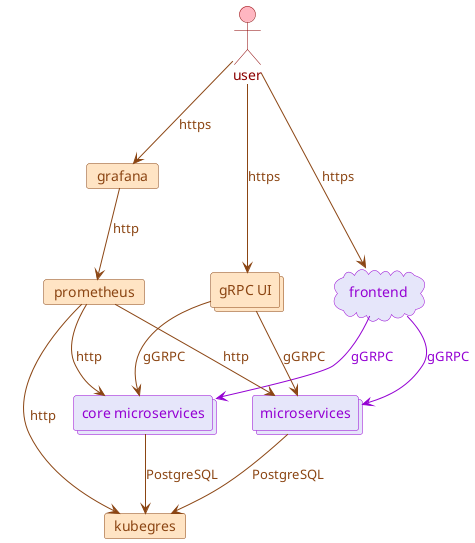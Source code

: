 @startuml
actor user as user #lightpink;line:darkred;text:darkred

' APP
cloud       "frontend"      as frontend     #lavender;line:darkviolet;text:darkviolet
collections "microservices" as microservice #lavender;line:darkviolet;text:darkviolet

' CORE
collections "core microservices" as core_microservice #lavender;line:darkviolet;text:darkviolet

' 3RD PARTY
card        "kubegres"   as kubegres   #bisque;line:saddlebrown;text:saddlebrown
card        "prometheus" as prometheus #bisque;line:saddlebrown;text:saddlebrown
card        "grafana"    as grafana    #bisque;line:saddlebrown;text:saddlebrown
collections "gRPC UI"    as grpcui     #bisque;line:saddlebrown;text:saddlebrown

' app connections
user      --> frontend          #saddlebrown;text:saddlebrown : https
frontend  --> core_microservice #darkviolet;text:darkviolet   : gGRPC
frontend  --> microservice      #darkviolet;text:darkviolet   : gGRPC

' kubegres connection
microservice      --> kubegres #saddlebrown;text:saddlebrown : PostgreSQL
core_microservice --> kubegres #saddlebrown;text:saddlebrown : PostgreSQL

' grpcui connection
user   --> grpcui            #saddlebrown;text:saddlebrown : https
grpcui --> microservice      #saddlebrown;text:saddlebrown : gGRPC
grpcui --> core_microservice #saddlebrown;text:saddlebrown : gGRPC

' prometheus connection
user       --> grafana           #saddlebrown;text:saddlebrown : https
grafana    --> prometheus        #saddlebrown;text:saddlebrown : http
prometheus --> microservice      #saddlebrown;text:saddlebrown : http
prometheus --> core_microservice #saddlebrown;text:saddlebrown : http
prometheus --> kubegres          #saddlebrown;text:saddlebrown : http
@enduml
